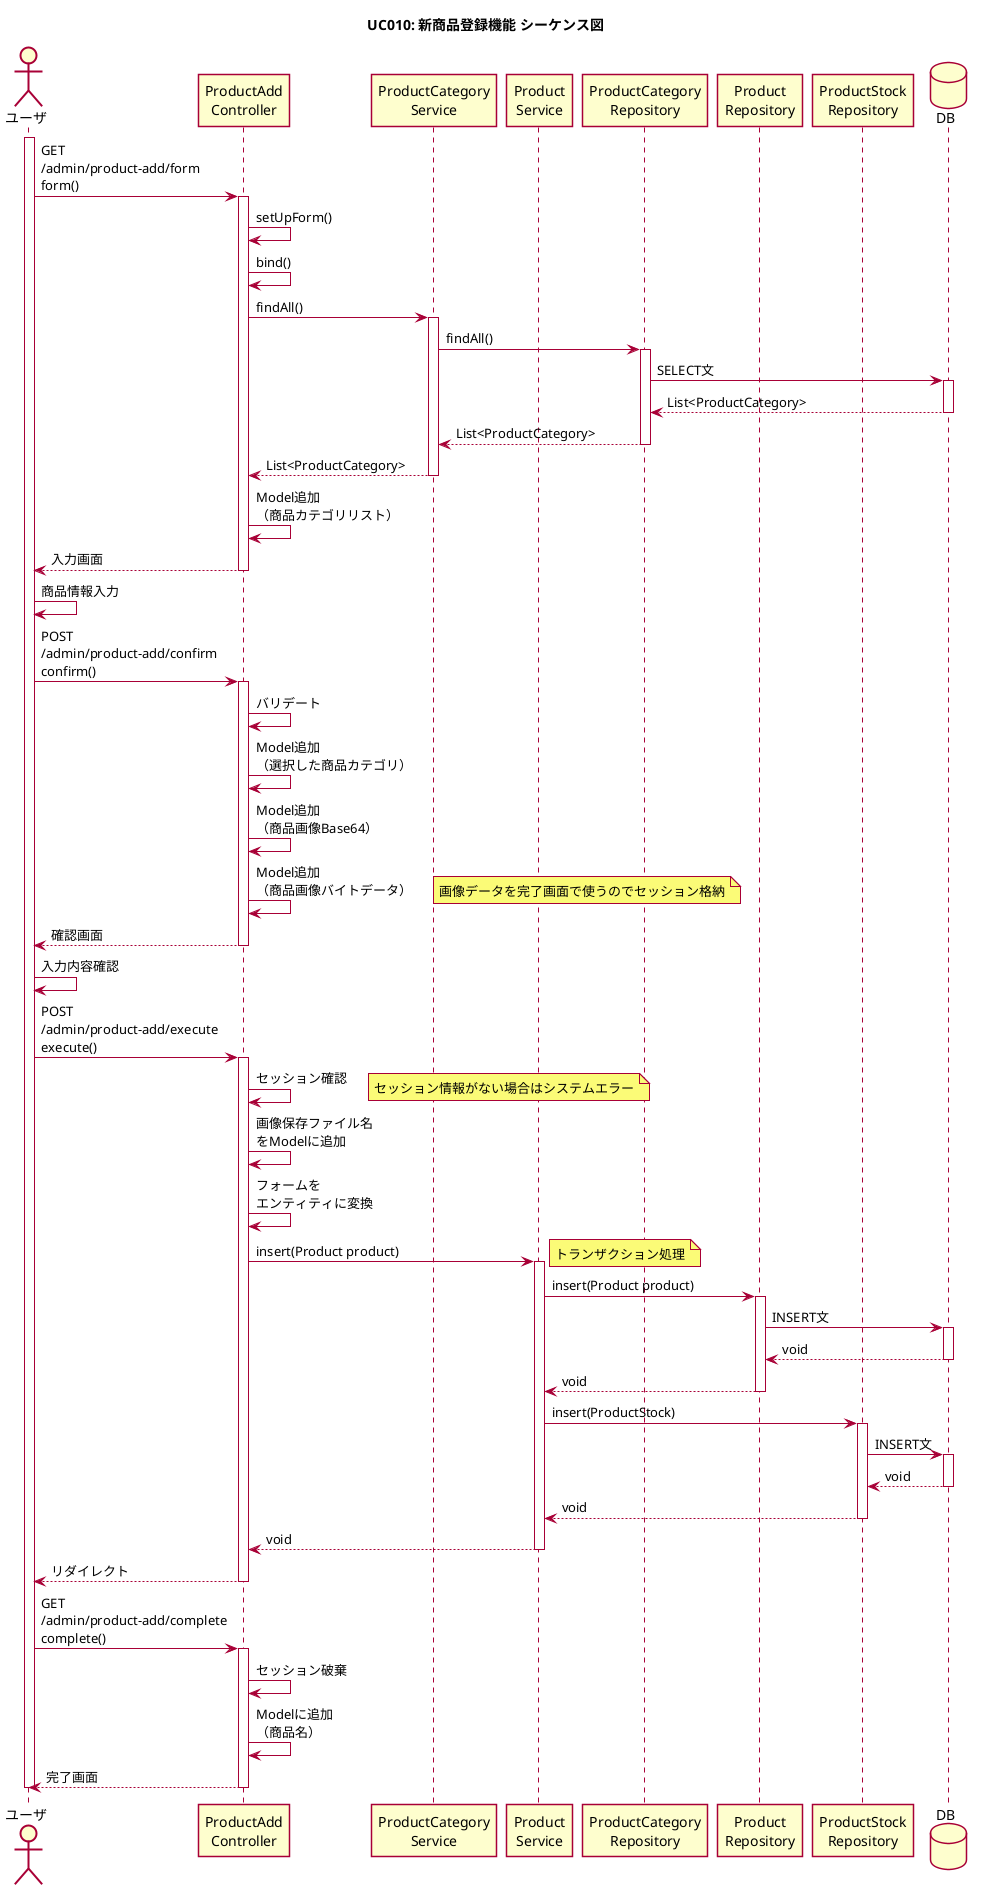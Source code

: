 @startuml

skin rose
title UC010: 新商品登録機能 シーケンス図
skinparam shadowing false
actor ユーザ as user
activate user
participant "ProductAdd\nController" as controller
participant "ProductCategory\nService" as svc1
participant "Product\nService" as svc2
participant "ProductCategory\nRepository" as repo3
participant "Product\nRepository" as repo1
participant "ProductStock\nRepository" as repo2
database DB

' 入力画面
user -> controller ++ : GET\n/admin/product-add/form\nform()
controller -> controller : setUpForm()
controller -> controller : bind()
controller -> svc1 ++ : findAll()
svc1 -> repo3 ++ : findAll()
repo3 -> DB ++ : SELECT文
DB --> repo3 -- : List<ProductCategory>
repo3 --> svc1 -- : List<ProductCategory>
svc1 --> controller -- : List<ProductCategory>
controller -> controller : Model追加\n（商品カテゴリリスト）
controller --> user -- : 入力画面

' 確認画面
user -> user : 商品情報入力
user -> controller ++ : POST\n/admin/product-add/confirm\nconfirm()
controller -> controller : バリデート
controller -> controller : Model追加\n（選択した商品カテゴリ）
controller -> controller : Model追加\n（商品画像Base64）
controller -> controller : Model追加\n（商品画像バイトデータ）
note right: 画像データを完了画面で使うのでセッション格納
controller --> user -- : 確認画面

' 完了画面
user -> user : 入力内容確認
user -> controller ++ : POST\n/admin/product-add/execute\nexecute()
controller -> controller : セッション確認
note right: セッション情報がない場合はシステムエラー
controller -> controller : 画像保存ファイル名\nをModelに追加
controller -> controller : フォームを\nエンティティに変換
controller -> svc2 ++ : insert(Product product)
note right: トランザクション処理
svc2 -> repo1 ++ : insert(Product product)
repo1 -> DB ++ : INSERT文
DB --> repo1 -- : void
repo1 --> svc2 -- : void
svc2 -> repo2 ++ : insert(ProductStock)
repo2 -> DB ++ : INSERT文
DB --> repo2 -- : void
repo2 --> svc2 -- : void
svc2 --> controller -- : void
user <-- controller -- : リダイレクト
user -> controller ++ : GET\n/admin/product-add/complete\ncomplete()
controller -> controller : セッション破棄
controller -> controller : Modelに追加\n（商品名）
controller --> user -- : 完了画面

deactivate user

@enduml
